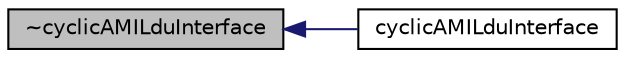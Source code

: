 digraph "~cyclicAMILduInterface"
{
  bgcolor="transparent";
  edge [fontname="Helvetica",fontsize="10",labelfontname="Helvetica",labelfontsize="10"];
  node [fontname="Helvetica",fontsize="10",shape=record];
  rankdir="LR";
  Node10 [label="~cyclicAMILduInterface",height=0.2,width=0.4,color="black", fillcolor="grey75", style="filled", fontcolor="black"];
  Node10 -> Node11 [dir="back",color="midnightblue",fontsize="10",style="solid",fontname="Helvetica"];
  Node11 [label="cyclicAMILduInterface",height=0.2,width=0.4,color="black",URL="$a26061.html#a1844926e7ced9cfd73984e65d06c4021",tooltip="Construct null. "];
}
